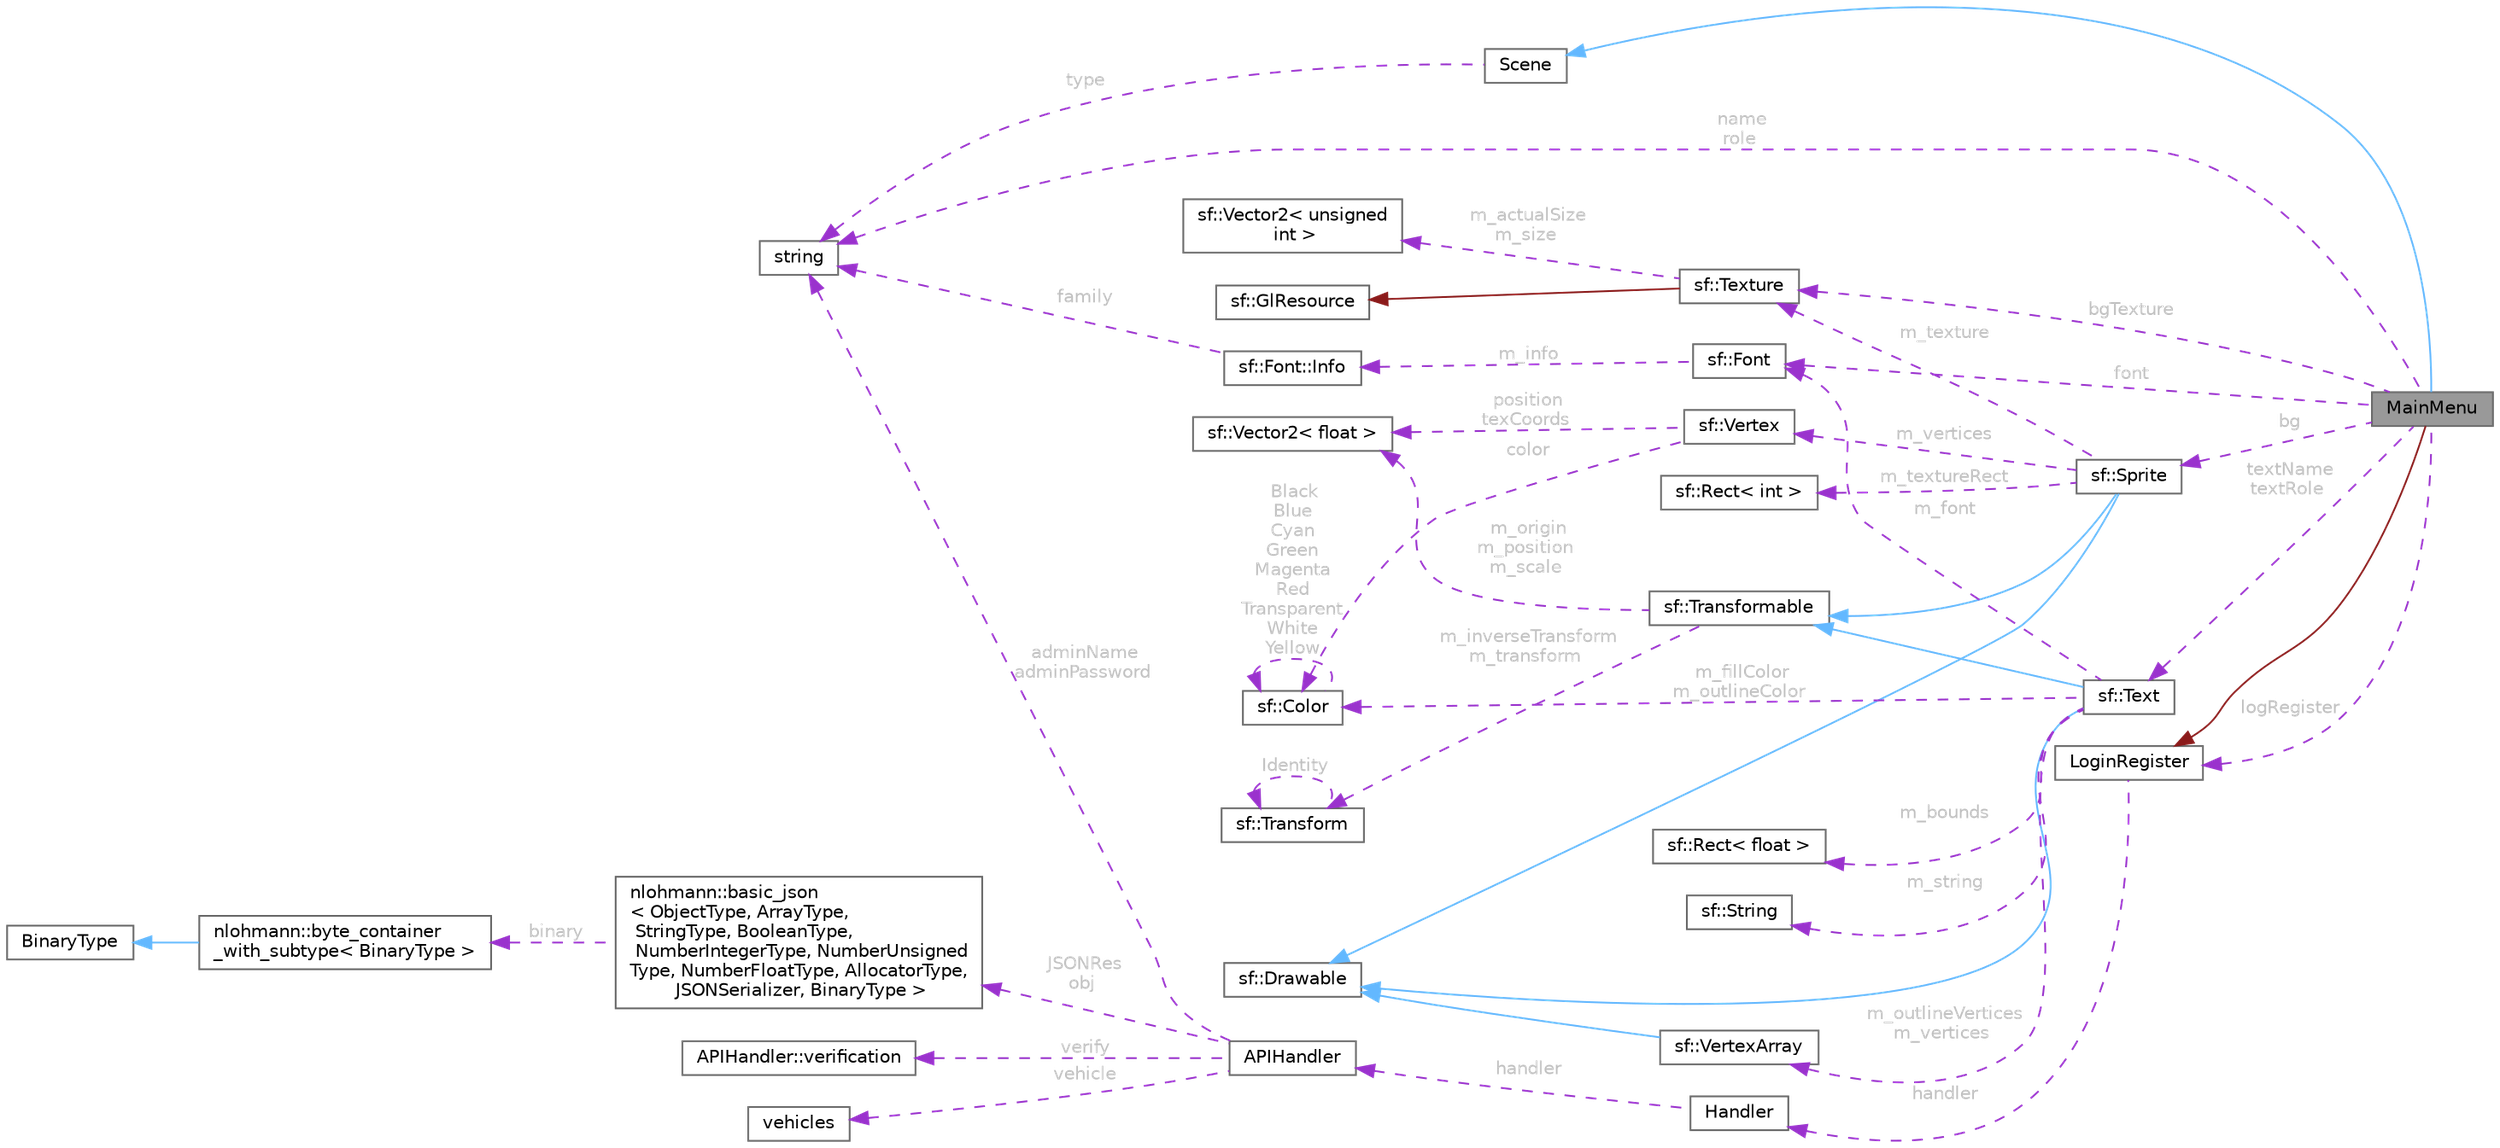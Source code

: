 digraph "MainMenu"
{
 // INTERACTIVE_SVG=YES
 // LATEX_PDF_SIZE
  bgcolor="transparent";
  edge [fontname=Helvetica,fontsize=10,labelfontname=Helvetica,labelfontsize=10];
  node [fontname=Helvetica,fontsize=10,shape=box,height=0.2,width=0.4];
  rankdir="LR";
  Node1 [id="Node000001",label="MainMenu",height=0.2,width=0.4,color="gray40", fillcolor="grey60", style="filled", fontcolor="black",tooltip=" "];
  Node2 -> Node1 [id="edge1_Node000001_Node000002",dir="back",color="steelblue1",style="solid",tooltip=" "];
  Node2 [id="Node000002",label="Scene",height=0.2,width=0.4,color="gray40", fillcolor="white", style="filled",URL="$a01593.html",tooltip=" "];
  Node3 -> Node2 [id="edge2_Node000002_Node000003",dir="back",color="darkorchid3",style="dashed",tooltip=" ",label=" type",fontcolor="grey" ];
  Node3 [id="Node000003",label="string",height=0.2,width=0.4,color="gray40", fillcolor="white", style="filled",tooltip=" "];
  Node4 -> Node1 [id="edge3_Node000001_Node000004",dir="back",color="firebrick4",style="solid",tooltip=" "];
  Node4 [id="Node000004",label="LoginRegister",height=0.2,width=0.4,color="gray40", fillcolor="white", style="filled",URL="$a01569.html",tooltip=" "];
  Node5 -> Node4 [id="edge4_Node000004_Node000005",dir="back",color="darkorchid3",style="dashed",tooltip=" ",label=" handler",fontcolor="grey" ];
  Node5 [id="Node000005",label="Handler",height=0.2,width=0.4,color="gray40", fillcolor="white", style="filled",URL="$a00677.html",tooltip=" "];
  Node6 -> Node5 [id="edge5_Node000005_Node000006",dir="back",color="darkorchid3",style="dashed",tooltip=" ",label=" handler",fontcolor="grey" ];
  Node6 [id="Node000006",label="APIHandler",height=0.2,width=0.4,color="gray40", fillcolor="white", style="filled",URL="$a00681.html",tooltip=" "];
  Node3 -> Node6 [id="edge6_Node000006_Node000003",dir="back",color="darkorchid3",style="dashed",tooltip=" ",label=" adminName\nadminPassword",fontcolor="grey" ];
  Node7 -> Node6 [id="edge7_Node000006_Node000007",dir="back",color="darkorchid3",style="dashed",tooltip=" ",label=" JSONRes\nobj",fontcolor="grey" ];
  Node7 [id="Node000007",label="nlohmann::basic_json\l\< ObjectType, ArrayType,\l StringType, BooleanType,\l NumberIntegerType, NumberUnsigned\lType, NumberFloatType, AllocatorType,\l JSONSerializer, BinaryType \>",height=0.2,width=0.4,color="gray40", fillcolor="white", style="filled",URL="$a01541.html",tooltip="a class to store JSON values"];
  Node8 -> Node7 [id="edge8_Node000007_Node000008",dir="back",color="darkorchid3",style="dashed",tooltip=" ",label=" binary",fontcolor="grey" ];
  Node8 [id="Node000008",label="nlohmann::byte_container\l_with_subtype\< BinaryType \>",height=0.2,width=0.4,color="gray40", fillcolor="white", style="filled",URL="$a00993.html",tooltip="an internal type for a backed binary type"];
  Node9 -> Node8 [id="edge9_Node000008_Node000009",dir="back",color="steelblue1",style="solid",tooltip=" "];
  Node9 [id="Node000009",label="BinaryType",height=0.2,width=0.4,color="gray40", fillcolor="white", style="filled",tooltip=" "];
  Node10 -> Node6 [id="edge10_Node000006_Node000010",dir="back",color="darkorchid3",style="dashed",tooltip=" ",label=" verify",fontcolor="grey" ];
  Node10 [id="Node000010",label="APIHandler::verification",height=0.2,width=0.4,color="gray40", fillcolor="white", style="filled",URL="$a00685.html",tooltip=" "];
  Node11 -> Node6 [id="edge11_Node000006_Node000011",dir="back",color="darkorchid3",style="dashed",tooltip=" ",label=" vehicle",fontcolor="grey" ];
  Node11 [id="Node000011",label="vehicles",height=0.2,width=0.4,color="gray40", fillcolor="white", style="filled",URL="$a01557.html",tooltip=" "];
  Node4 -> Node1 [id="edge12_Node000001_Node000004",dir="back",color="darkorchid3",style="dashed",tooltip=" ",label=" logRegister",fontcolor="grey" ];
  Node12 -> Node1 [id="edge13_Node000001_Node000012",dir="back",color="darkorchid3",style="dashed",tooltip=" ",label=" bgTexture",fontcolor="grey" ];
  Node12 [id="Node000012",label="sf::Texture",height=0.2,width=0.4,color="gray40", fillcolor="white", style="filled",URL="$a01785.html",tooltip="Image living on the graphics card that can be used for drawing."];
  Node13 -> Node12 [id="edge14_Node000012_Node000013",dir="back",color="firebrick4",style="solid",tooltip=" "];
  Node13 [id="Node000013",label="sf::GlResource",height=0.2,width=0.4,color="gray40", fillcolor="white", style="filled",URL="$a02033.html",tooltip="Base class for classes that require an OpenGL context."];
  Node14 -> Node12 [id="edge15_Node000012_Node000014",dir="back",color="darkorchid3",style="dashed",tooltip=" ",label=" m_actualSize\nm_size",fontcolor="grey" ];
  Node14 [id="Node000014",label="sf::Vector2\< unsigned\l int \>",height=0.2,width=0.4,color="gray40", fillcolor="white", style="filled",URL="$a01953.html",tooltip=" "];
  Node15 -> Node1 [id="edge16_Node000001_Node000015",dir="back",color="darkorchid3",style="dashed",tooltip=" ",label=" bg",fontcolor="grey" ];
  Node15 [id="Node000015",label="sf::Sprite",height=0.2,width=0.4,color="gray40", fillcolor="white", style="filled",URL="$a01777.html",tooltip="Drawable representation of a texture, with its own transformations, color, etc."];
  Node16 -> Node15 [id="edge17_Node000015_Node000016",dir="back",color="steelblue1",style="solid",tooltip=" "];
  Node16 [id="Node000016",label="sf::Drawable",height=0.2,width=0.4,color="gray40", fillcolor="white", style="filled",URL="$a01693.html",tooltip="Abstract base class for objects that can be drawn to a render target."];
  Node17 -> Node15 [id="edge18_Node000015_Node000017",dir="back",color="steelblue1",style="solid",tooltip=" "];
  Node17 [id="Node000017",label="sf::Transformable",height=0.2,width=0.4,color="gray40", fillcolor="white", style="filled",URL="$a01793.html",tooltip="Decomposed transform defined by a position, a rotation and a scale."];
  Node18 -> Node17 [id="edge19_Node000017_Node000018",dir="back",color="darkorchid3",style="dashed",tooltip=" ",label=" m_origin\nm_position\nm_scale",fontcolor="grey" ];
  Node18 [id="Node000018",label="sf::Vector2\< float \>",height=0.2,width=0.4,color="gray40", fillcolor="white", style="filled",URL="$a01953.html",tooltip=" "];
  Node19 -> Node17 [id="edge20_Node000017_Node000019",dir="back",color="darkorchid3",style="dashed",tooltip=" ",label=" m_inverseTransform\nm_transform",fontcolor="grey" ];
  Node19 [id="Node000019",label="sf::Transform",height=0.2,width=0.4,color="gray40", fillcolor="white", style="filled",URL="$a01789.html",tooltip="Define a 3x3 transform matrix."];
  Node19 -> Node19 [id="edge21_Node000019_Node000019",dir="back",color="darkorchid3",style="dashed",tooltip=" ",label=" Identity",fontcolor="grey" ];
  Node20 -> Node15 [id="edge22_Node000015_Node000020",dir="back",color="darkorchid3",style="dashed",tooltip=" ",label=" m_vertices",fontcolor="grey" ];
  Node20 [id="Node000020",label="sf::Vertex",height=0.2,width=0.4,color="gray40", fillcolor="white", style="filled",URL="$a01797.html",tooltip="Define a point with color and texture coordinates."];
  Node18 -> Node20 [id="edge23_Node000020_Node000018",dir="back",color="darkorchid3",style="dashed",tooltip=" ",label=" position\ntexCoords",fontcolor="grey" ];
  Node21 -> Node20 [id="edge24_Node000020_Node000021",dir="back",color="darkorchid3",style="dashed",tooltip=" ",label=" color",fontcolor="grey" ];
  Node21 [id="Node000021",label="sf::Color",height=0.2,width=0.4,color="gray40", fillcolor="white", style="filled",URL="$a01685.html",tooltip="Utility class for manipulating RGBA colors."];
  Node21 -> Node21 [id="edge25_Node000021_Node000021",dir="back",color="darkorchid3",style="dashed",tooltip=" ",label=" Black\nBlue\nCyan\nGreen\nMagenta\nRed\nTransparent\nWhite\nYellow",fontcolor="grey" ];
  Node12 -> Node15 [id="edge26_Node000015_Node000012",dir="back",color="darkorchid3",style="dashed",tooltip=" ",label=" m_texture",fontcolor="grey" ];
  Node22 -> Node15 [id="edge27_Node000015_Node000022",dir="back",color="darkorchid3",style="dashed",tooltip=" ",label=" m_textureRect",fontcolor="grey" ];
  Node22 [id="Node000022",label="sf::Rect\< int \>",height=0.2,width=0.4,color="gray40", fillcolor="white", style="filled",URL="$a01737.html",tooltip=" "];
  Node3 -> Node1 [id="edge28_Node000001_Node000003",dir="back",color="darkorchid3",style="dashed",tooltip=" ",label=" name\nrole",fontcolor="grey" ];
  Node23 -> Node1 [id="edge29_Node000001_Node000023",dir="back",color="darkorchid3",style="dashed",tooltip=" ",label=" font",fontcolor="grey" ];
  Node23 [id="Node000023",label="sf::Font",height=0.2,width=0.4,color="gray40", fillcolor="white", style="filled",URL="$a01697.html",tooltip="Class for loading and manipulating character fonts."];
  Node24 -> Node23 [id="edge30_Node000023_Node000024",dir="back",color="darkorchid3",style="dashed",tooltip=" ",label=" m_info",fontcolor="grey" ];
  Node24 [id="Node000024",label="sf::Font::Info",height=0.2,width=0.4,color="gray40", fillcolor="white", style="filled",URL="$a01701.html",tooltip="Holds various information about a font."];
  Node3 -> Node24 [id="edge31_Node000024_Node000003",dir="back",color="darkorchid3",style="dashed",tooltip=" ",label=" family",fontcolor="grey" ];
  Node25 -> Node1 [id="edge32_Node000001_Node000025",dir="back",color="darkorchid3",style="dashed",tooltip=" ",label=" textName\ntextRole",fontcolor="grey" ];
  Node25 [id="Node000025",label="sf::Text",height=0.2,width=0.4,color="gray40", fillcolor="white", style="filled",URL="$a01781.html",tooltip="Graphical text that can be drawn to a render target."];
  Node16 -> Node25 [id="edge33_Node000025_Node000016",dir="back",color="steelblue1",style="solid",tooltip=" "];
  Node17 -> Node25 [id="edge34_Node000025_Node000017",dir="back",color="steelblue1",style="solid",tooltip=" "];
  Node26 -> Node25 [id="edge35_Node000025_Node000026",dir="back",color="darkorchid3",style="dashed",tooltip=" ",label=" m_string",fontcolor="grey" ];
  Node26 [id="Node000026",label="sf::String",height=0.2,width=0.4,color="gray40", fillcolor="white", style="filled",URL="$a01901.html",tooltip="Utility string class that automatically handles conversions between types and encodings."];
  Node23 -> Node25 [id="edge36_Node000025_Node000023",dir="back",color="darkorchid3",style="dashed",tooltip=" ",label=" m_font",fontcolor="grey" ];
  Node21 -> Node25 [id="edge37_Node000025_Node000021",dir="back",color="darkorchid3",style="dashed",tooltip=" ",label=" m_fillColor\nm_outlineColor",fontcolor="grey" ];
  Node27 -> Node25 [id="edge38_Node000025_Node000027",dir="back",color="darkorchid3",style="dashed",tooltip=" ",label=" m_outlineVertices\nm_vertices",fontcolor="grey" ];
  Node27 [id="Node000027",label="sf::VertexArray",height=0.2,width=0.4,color="gray40", fillcolor="white", style="filled",URL="$a01801.html",tooltip="Define a set of one or more 2D primitives."];
  Node16 -> Node27 [id="edge39_Node000027_Node000016",dir="back",color="steelblue1",style="solid",tooltip=" "];
  Node28 -> Node25 [id="edge40_Node000025_Node000028",dir="back",color="darkorchid3",style="dashed",tooltip=" ",label=" m_bounds",fontcolor="grey" ];
  Node28 [id="Node000028",label="sf::Rect\< float \>",height=0.2,width=0.4,color="gray40", fillcolor="white", style="filled",URL="$a01737.html",tooltip=" "];
}
